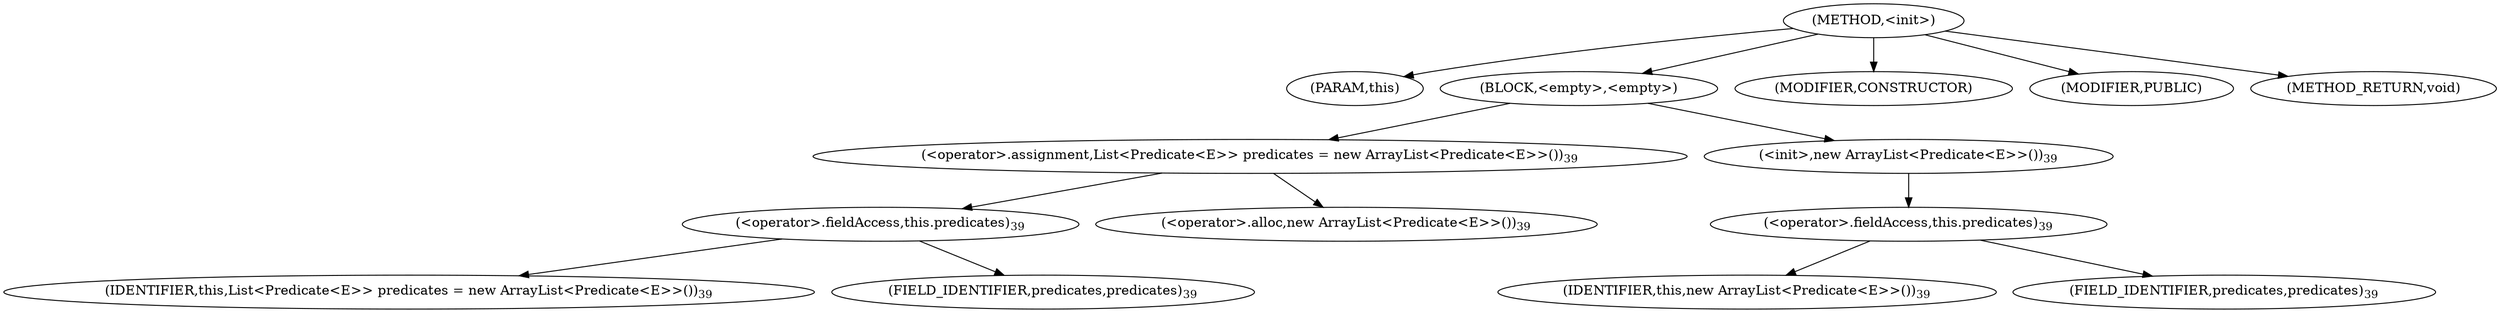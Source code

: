 digraph "&lt;init&gt;" {  
"233" [label = <(METHOD,&lt;init&gt;)> ]
"234" [label = <(PARAM,this)> ]
"235" [label = <(BLOCK,&lt;empty&gt;,&lt;empty&gt;)> ]
"236" [label = <(&lt;operator&gt;.assignment,List&lt;Predicate&lt;E&gt;&gt; predicates = new ArrayList&lt;Predicate&lt;E&gt;&gt;())<SUB>39</SUB>> ]
"237" [label = <(&lt;operator&gt;.fieldAccess,this.predicates)<SUB>39</SUB>> ]
"238" [label = <(IDENTIFIER,this,List&lt;Predicate&lt;E&gt;&gt; predicates = new ArrayList&lt;Predicate&lt;E&gt;&gt;())<SUB>39</SUB>> ]
"239" [label = <(FIELD_IDENTIFIER,predicates,predicates)<SUB>39</SUB>> ]
"240" [label = <(&lt;operator&gt;.alloc,new ArrayList&lt;Predicate&lt;E&gt;&gt;())<SUB>39</SUB>> ]
"241" [label = <(&lt;init&gt;,new ArrayList&lt;Predicate&lt;E&gt;&gt;())<SUB>39</SUB>> ]
"242" [label = <(&lt;operator&gt;.fieldAccess,this.predicates)<SUB>39</SUB>> ]
"243" [label = <(IDENTIFIER,this,new ArrayList&lt;Predicate&lt;E&gt;&gt;())<SUB>39</SUB>> ]
"244" [label = <(FIELD_IDENTIFIER,predicates,predicates)<SUB>39</SUB>> ]
"245" [label = <(MODIFIER,CONSTRUCTOR)> ]
"246" [label = <(MODIFIER,PUBLIC)> ]
"247" [label = <(METHOD_RETURN,void)> ]
  "233" -> "234" 
  "233" -> "235" 
  "233" -> "245" 
  "233" -> "246" 
  "233" -> "247" 
  "235" -> "236" 
  "235" -> "241" 
  "236" -> "237" 
  "236" -> "240" 
  "237" -> "238" 
  "237" -> "239" 
  "241" -> "242" 
  "242" -> "243" 
  "242" -> "244" 
}
